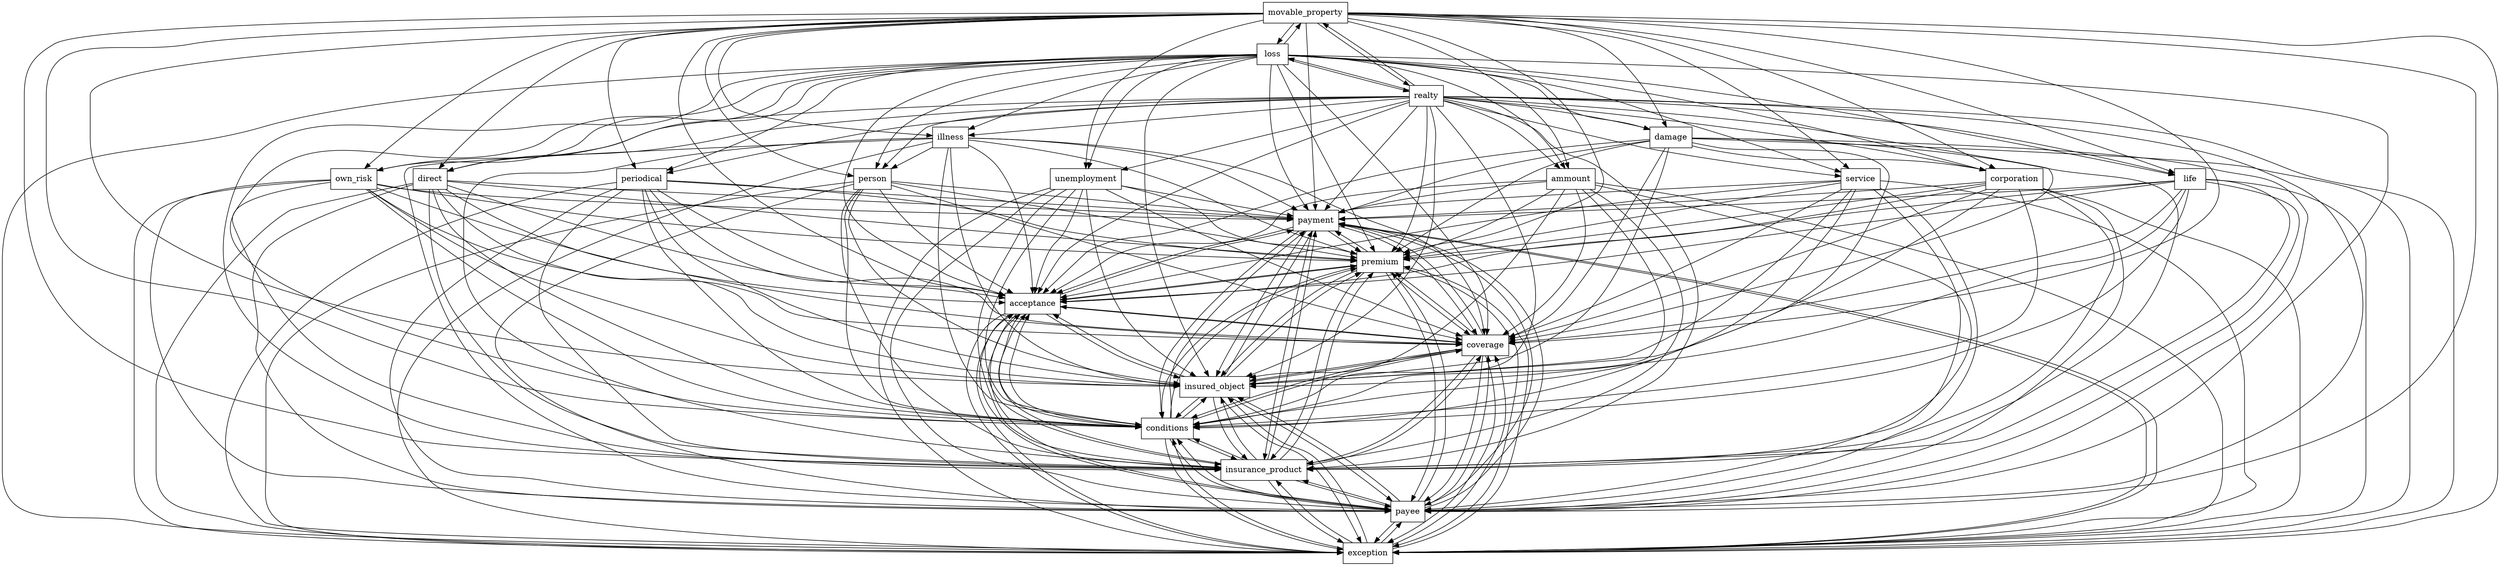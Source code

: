 digraph{
graph [rankdir=TB];
node [shape=box];
edge [arrowhead=normal];
0[label="movable_property",]
1[label="direct",]
2[label="person",]
3[label="unemployment",]
4[label="loss",]
5[label="payment",]
6[label="premium",]
7[label="exception",]
8[label="damage",]
9[label="payee",]
10[label="corporation",]
11[label="insurance_product",]
12[label="conditions",]
13[label="insured_object",]
14[label="life",]
15[label="coverage",]
16[label="illness",]
17[label="realty",]
18[label="ammount",]
19[label="service",]
20[label="own_risk",]
21[label="acceptance",]
22[label="periodical",]
0->1[label="",]
0->2[label="",]
0->3[label="",]
0->4[label="",]
0->5[label="",]
0->6[label="",]
0->7[label="",]
0->8[label="",]
0->9[label="",]
0->10[label="",]
0->11[label="",]
0->12[label="",]
0->13[label="",]
0->14[label="",]
0->15[label="",]
0->16[label="",]
0->17[label="",]
0->18[label="",]
0->19[label="",]
0->20[label="",]
0->21[label="",]
0->22[label="",]
1->5[label="",]
1->6[label="",]
1->7[label="",]
1->9[label="",]
1->11[label="",]
1->12[label="",]
1->13[label="",]
1->15[label="",]
1->21[label="",]
2->5[label="",]
2->6[label="",]
2->7[label="",]
2->9[label="",]
2->11[label="",]
2->12[label="",]
2->13[label="",]
2->15[label="",]
2->21[label="",]
3->5[label="",]
3->6[label="",]
3->7[label="",]
3->9[label="",]
3->11[label="",]
3->12[label="",]
3->13[label="",]
3->15[label="",]
3->21[label="",]
4->0[label="",]
4->1[label="",]
4->2[label="",]
4->3[label="",]
4->5[label="",]
4->6[label="",]
4->7[label="",]
4->8[label="",]
4->9[label="",]
4->10[label="",]
4->11[label="",]
4->12[label="",]
4->13[label="",]
4->14[label="",]
4->15[label="",]
4->16[label="",]
4->17[label="",]
4->18[label="",]
4->19[label="",]
4->20[label="",]
4->21[label="",]
4->22[label="",]
5->6[label="",]
5->7[label="",]
5->9[label="",]
5->11[label="",]
5->12[label="",]
5->13[label="",]
5->15[label="",]
5->21[label="",]
6->5[label="",]
6->7[label="",]
6->9[label="",]
6->11[label="",]
6->12[label="",]
6->13[label="",]
6->15[label="",]
6->21[label="",]
7->5[label="",]
7->6[label="",]
7->9[label="",]
7->11[label="",]
7->12[label="",]
7->13[label="",]
7->15[label="",]
7->21[label="",]
8->5[label="",]
8->6[label="",]
8->7[label="",]
8->9[label="",]
8->10[label="",]
8->11[label="",]
8->12[label="",]
8->13[label="",]
8->15[label="",]
8->21[label="",]
9->5[label="",]
9->6[label="",]
9->7[label="",]
9->11[label="",]
9->12[label="",]
9->13[label="",]
9->15[label="",]
9->21[label="",]
10->5[label="",]
10->6[label="",]
10->7[label="",]
10->9[label="",]
10->11[label="",]
10->12[label="",]
10->13[label="",]
10->15[label="",]
10->21[label="",]
11->5[label="",]
11->6[label="",]
11->7[label="",]
11->9[label="",]
11->12[label="",]
11->13[label="",]
11->15[label="",]
11->21[label="",]
12->5[label="",]
12->6[label="",]
12->7[label="",]
12->9[label="",]
12->11[label="",]
12->13[label="",]
12->15[label="",]
12->21[label="",]
13->5[label="",]
13->6[label="",]
13->7[label="",]
13->9[label="",]
13->11[label="",]
13->12[label="",]
13->15[label="",]
13->21[label="",]
14->5[label="",]
14->6[label="",]
14->7[label="",]
14->9[label="",]
14->11[label="",]
14->12[label="",]
14->13[label="",]
14->15[label="",]
14->21[label="",]
15->5[label="",]
15->6[label="",]
15->7[label="",]
15->9[label="",]
15->11[label="",]
15->12[label="",]
15->13[label="",]
15->21[label="",]
16->2[label="",]
16->5[label="",]
16->6[label="",]
16->7[label="",]
16->9[label="",]
16->11[label="",]
16->12[label="",]
16->13[label="",]
16->15[label="",]
16->21[label="",]
17->0[label="",]
17->1[label="",]
17->2[label="",]
17->3[label="",]
17->4[label="",]
17->5[label="",]
17->6[label="",]
17->7[label="",]
17->8[label="",]
17->9[label="",]
17->10[label="",]
17->11[label="",]
17->12[label="",]
17->13[label="",]
17->14[label="",]
17->15[label="",]
17->16[label="",]
17->18[label="",]
17->19[label="",]
17->20[label="",]
17->21[label="",]
17->22[label="",]
18->5[label="",]
18->6[label="",]
18->7[label="",]
18->9[label="",]
18->11[label="",]
18->12[label="",]
18->13[label="",]
18->15[label="",]
18->21[label="",]
19->5[label="",]
19->6[label="",]
19->7[label="",]
19->9[label="",]
19->11[label="",]
19->12[label="",]
19->13[label="",]
19->15[label="",]
19->21[label="",]
20->5[label="",]
20->6[label="",]
20->7[label="",]
20->9[label="",]
20->11[label="",]
20->12[label="",]
20->13[label="",]
20->15[label="",]
20->21[label="",]
21->5[label="",]
21->6[label="",]
21->7[label="",]
21->9[label="",]
21->11[label="",]
21->12[label="",]
21->13[label="",]
21->15[label="",]
22->5[label="",]
22->6[label="",]
22->7[label="",]
22->9[label="",]
22->11[label="",]
22->12[label="",]
22->13[label="",]
22->15[label="",]
22->21[label="",]
}

